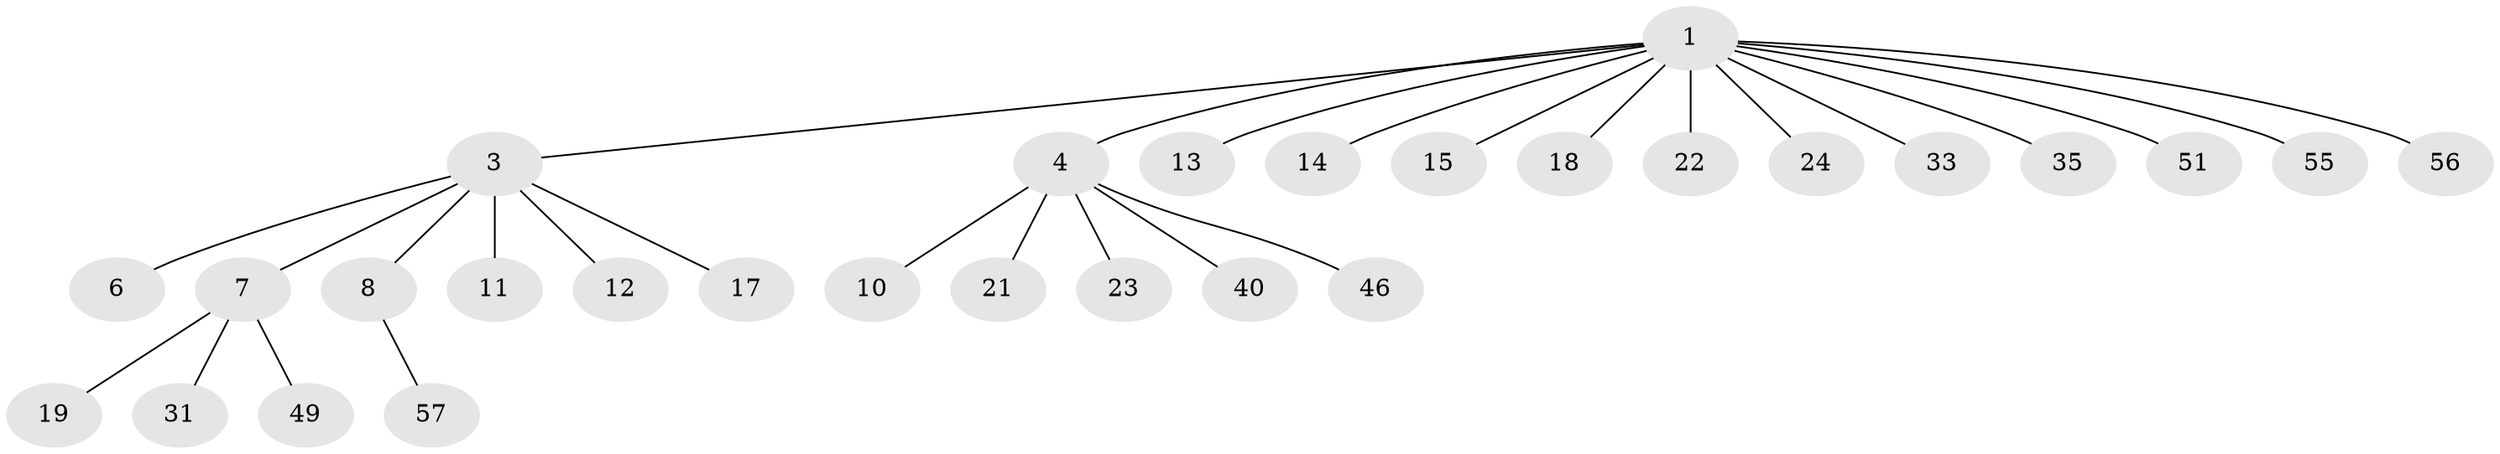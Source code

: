 // original degree distribution, {7: 0.017241379310344827, 9: 0.017241379310344827, 14: 0.017241379310344827, 8: 0.017241379310344827, 3: 0.06896551724137931, 1: 0.6896551724137931, 4: 0.034482758620689655, 2: 0.13793103448275862}
// Generated by graph-tools (version 1.1) at 2025/14/03/09/25 04:14:41]
// undirected, 29 vertices, 28 edges
graph export_dot {
graph [start="1"]
  node [color=gray90,style=filled];
  1 [super="+2+5"];
  3 [super="+20+34+44+48+39+50+58"];
  4 [super="+9+16+32"];
  6;
  7;
  8 [super="+29"];
  10;
  11 [super="+30"];
  12;
  13 [super="+38"];
  14 [super="+36+47"];
  15;
  17;
  18;
  19;
  21 [super="+27+26+25"];
  22;
  23 [super="+43"];
  24;
  31;
  33;
  35;
  40;
  46;
  49;
  51;
  55;
  56;
  57;
  1 -- 14;
  1 -- 15;
  1 -- 18;
  1 -- 24;
  1 -- 55;
  1 -- 33;
  1 -- 3;
  1 -- 4;
  1 -- 35;
  1 -- 13;
  1 -- 51;
  1 -- 22;
  1 -- 56;
  3 -- 6;
  3 -- 7;
  3 -- 8;
  3 -- 11;
  3 -- 12;
  3 -- 17;
  4 -- 10;
  4 -- 21;
  4 -- 23;
  4 -- 40;
  4 -- 46;
  7 -- 19;
  7 -- 31;
  7 -- 49;
  8 -- 57;
}
